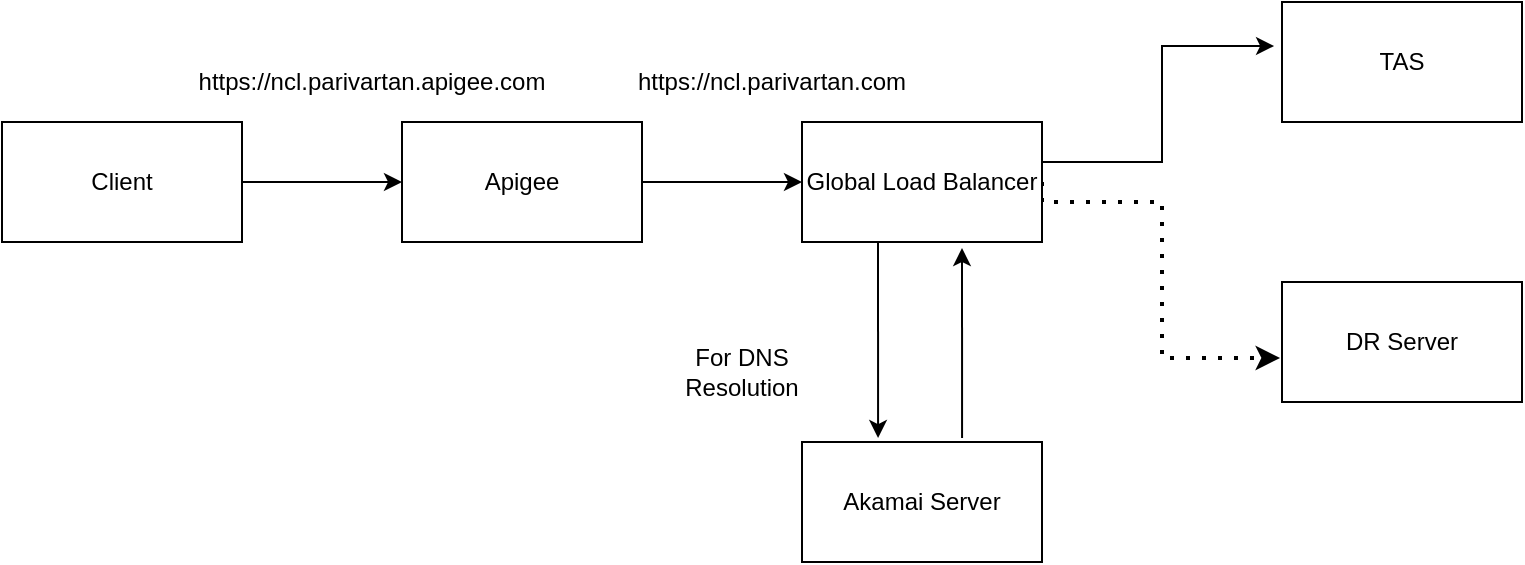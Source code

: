 <mxfile version="13.6.3" type="device"><diagram id="nNJ5rZk71Z6kEox4HPSS" name="Page-1"><mxGraphModel dx="1422" dy="762" grid="1" gridSize="10" guides="1" tooltips="1" connect="1" arrows="1" fold="1" page="1" pageScale="1" pageWidth="850" pageHeight="1100" math="0" shadow="0"><root><mxCell id="0"/><mxCell id="1" parent="0"/><mxCell id="p_ooW4dpq2EbWPFNI92F-5" style="edgeStyle=orthogonalEdgeStyle;rounded=0;orthogonalLoop=1;jettySize=auto;html=1;entryX=0;entryY=0.5;entryDx=0;entryDy=0;" edge="1" parent="1" source="p_ooW4dpq2EbWPFNI92F-1" target="p_ooW4dpq2EbWPFNI92F-2"><mxGeometry relative="1" as="geometry"/></mxCell><mxCell id="p_ooW4dpq2EbWPFNI92F-1" value="Client" style="rounded=0;whiteSpace=wrap;html=1;" vertex="1" parent="1"><mxGeometry x="40" y="160" width="120" height="60" as="geometry"/></mxCell><mxCell id="p_ooW4dpq2EbWPFNI92F-4" style="edgeStyle=orthogonalEdgeStyle;rounded=0;orthogonalLoop=1;jettySize=auto;html=1;entryX=0;entryY=0.5;entryDx=0;entryDy=0;" edge="1" parent="1" source="p_ooW4dpq2EbWPFNI92F-2" target="p_ooW4dpq2EbWPFNI92F-3"><mxGeometry relative="1" as="geometry"/></mxCell><mxCell id="p_ooW4dpq2EbWPFNI92F-2" value="Apigee" style="rounded=0;whiteSpace=wrap;html=1;" vertex="1" parent="1"><mxGeometry x="240" y="160" width="120" height="60" as="geometry"/></mxCell><mxCell id="p_ooW4dpq2EbWPFNI92F-8" style="edgeStyle=orthogonalEdgeStyle;rounded=0;orthogonalLoop=1;jettySize=auto;html=1;entryX=-0.033;entryY=0.367;entryDx=0;entryDy=0;entryPerimeter=0;" edge="1" parent="1" source="p_ooW4dpq2EbWPFNI92F-3" target="p_ooW4dpq2EbWPFNI92F-6"><mxGeometry relative="1" as="geometry"><Array as="points"><mxPoint x="620" y="180"/><mxPoint x="620" y="122"/></Array></mxGeometry></mxCell><mxCell id="p_ooW4dpq2EbWPFNI92F-9" style="edgeStyle=orthogonalEdgeStyle;rounded=0;orthogonalLoop=1;jettySize=auto;html=1;exitX=1;exitY=0.5;exitDx=0;exitDy=0;entryX=-0.008;entryY=0.633;entryDx=0;entryDy=0;entryPerimeter=0;dashed=1;html=1;dashPattern=1 3;strokeWidth=2;" edge="1" parent="1" source="p_ooW4dpq2EbWPFNI92F-3" target="p_ooW4dpq2EbWPFNI92F-7"><mxGeometry relative="1" as="geometry"><Array as="points"><mxPoint x="560" y="200"/><mxPoint x="620" y="200"/><mxPoint x="620" y="278"/></Array></mxGeometry></mxCell><mxCell id="p_ooW4dpq2EbWPFNI92F-3" value="Global Load Balancer" style="rounded=0;whiteSpace=wrap;html=1;" vertex="1" parent="1"><mxGeometry x="440" y="160" width="120" height="60" as="geometry"/></mxCell><mxCell id="p_ooW4dpq2EbWPFNI92F-6" value="TAS" style="rounded=0;whiteSpace=wrap;html=1;" vertex="1" parent="1"><mxGeometry x="680" y="100" width="120" height="60" as="geometry"/></mxCell><mxCell id="p_ooW4dpq2EbWPFNI92F-7" value="DR Server" style="rounded=0;whiteSpace=wrap;html=1;" vertex="1" parent="1"><mxGeometry x="680" y="240" width="120" height="60" as="geometry"/></mxCell><mxCell id="p_ooW4dpq2EbWPFNI92F-11" value="Akamai Server" style="rounded=0;whiteSpace=wrap;html=1;" vertex="1" parent="1"><mxGeometry x="440" y="320" width="120" height="60" as="geometry"/></mxCell><mxCell id="p_ooW4dpq2EbWPFNI92F-14" value="" style="endArrow=classic;html=1;entryX=0.317;entryY=-0.033;entryDx=0;entryDy=0;entryPerimeter=0;" edge="1" parent="1" target="p_ooW4dpq2EbWPFNI92F-11"><mxGeometry width="50" height="50" relative="1" as="geometry"><mxPoint x="478" y="220" as="sourcePoint"/><mxPoint x="450" y="370" as="targetPoint"/></mxGeometry></mxCell><mxCell id="p_ooW4dpq2EbWPFNI92F-15" value="" style="endArrow=classic;html=1;exitX=0.667;exitY=-0.033;exitDx=0;exitDy=0;exitPerimeter=0;" edge="1" parent="1" source="p_ooW4dpq2EbWPFNI92F-11"><mxGeometry width="50" height="50" relative="1" as="geometry"><mxPoint x="520" y="310" as="sourcePoint"/><mxPoint x="520" y="223" as="targetPoint"/></mxGeometry></mxCell><mxCell id="p_ooW4dpq2EbWPFNI92F-17" value="For DNS Resolution" style="text;html=1;strokeColor=none;fillColor=none;align=center;verticalAlign=middle;whiteSpace=wrap;rounded=0;" vertex="1" parent="1"><mxGeometry x="360" y="270" width="100" height="30" as="geometry"/></mxCell><mxCell id="p_ooW4dpq2EbWPFNI92F-18" value="https://ncl.parivartan.apigee.com" style="text;html=1;strokeColor=none;fillColor=none;align=center;verticalAlign=middle;whiteSpace=wrap;rounded=0;" vertex="1" parent="1"><mxGeometry x="110" y="130" width="230" height="20" as="geometry"/></mxCell><mxCell id="p_ooW4dpq2EbWPFNI92F-19" value="https://ncl.parivartan.com" style="text;html=1;strokeColor=none;fillColor=none;align=center;verticalAlign=middle;whiteSpace=wrap;rounded=0;" vertex="1" parent="1"><mxGeometry x="310" y="130" width="230" height="20" as="geometry"/></mxCell></root></mxGraphModel></diagram></mxfile>